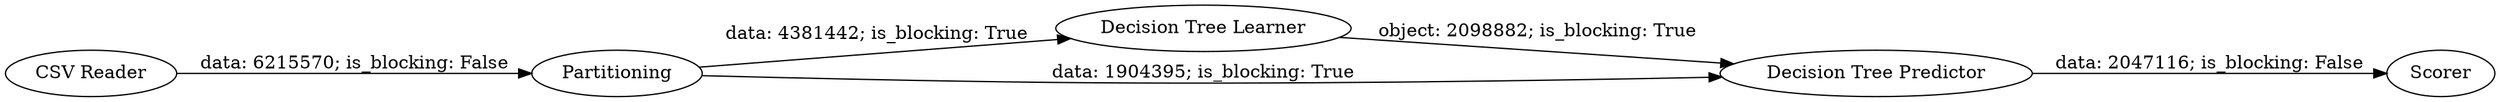 digraph {
	"921545983108744406_5" [label="Decision Tree Learner"]
	"921545983108744406_2" [label="CSV Reader"]
	"921545983108744406_4" [label="Decision Tree Predictor"]
	"921545983108744406_3" [label=Partitioning]
	"921545983108744406_6" [label=Scorer]
	"921545983108744406_3" -> "921545983108744406_4" [label="data: 1904395; is_blocking: True"]
	"921545983108744406_2" -> "921545983108744406_3" [label="data: 6215570; is_blocking: False"]
	"921545983108744406_3" -> "921545983108744406_5" [label="data: 4381442; is_blocking: True"]
	"921545983108744406_5" -> "921545983108744406_4" [label="object: 2098882; is_blocking: True"]
	"921545983108744406_4" -> "921545983108744406_6" [label="data: 2047116; is_blocking: False"]
	rankdir=LR
}
